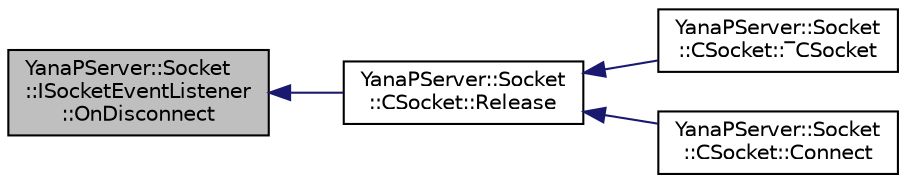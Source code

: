 digraph "YanaPServer::Socket::ISocketEventListener::OnDisconnect"
{
  edge [fontname="Helvetica",fontsize="10",labelfontname="Helvetica",labelfontsize="10"];
  node [fontname="Helvetica",fontsize="10",shape=record];
  rankdir="LR";
  Node5 [label="YanaPServer::Socket\l::ISocketEventListener\l::OnDisconnect",height=0.2,width=0.4,color="black", fillcolor="grey75", style="filled", fontcolor="black"];
  Node5 -> Node6 [dir="back",color="midnightblue",fontsize="10",style="solid",fontname="Helvetica"];
  Node6 [label="YanaPServer::Socket\l::CSocket::Release",height=0.2,width=0.4,color="black", fillcolor="white", style="filled",URL="$class_yana_p_server_1_1_socket_1_1_c_socket.html#a881d0e1ceedb2a8310c21085edbb3908",tooltip="解放 "];
  Node6 -> Node7 [dir="back",color="midnightblue",fontsize="10",style="solid",fontname="Helvetica"];
  Node7 [label="YanaPServer::Socket\l::CSocket::‾CSocket",height=0.2,width=0.4,color="black", fillcolor="white", style="filled",URL="$class_yana_p_server_1_1_socket_1_1_c_socket.html#a02bad0dbc1940585ab3fcc7c654b73ea",tooltip="デストラクタ "];
  Node6 -> Node8 [dir="back",color="midnightblue",fontsize="10",style="solid",fontname="Helvetica"];
  Node8 [label="YanaPServer::Socket\l::CSocket::Connect",height=0.2,width=0.4,color="black", fillcolor="white", style="filled",URL="$class_yana_p_server_1_1_socket_1_1_c_socket.html#a7c111923d6b86b4c818c7487ecc9b60b",tooltip="接続 "];
}
